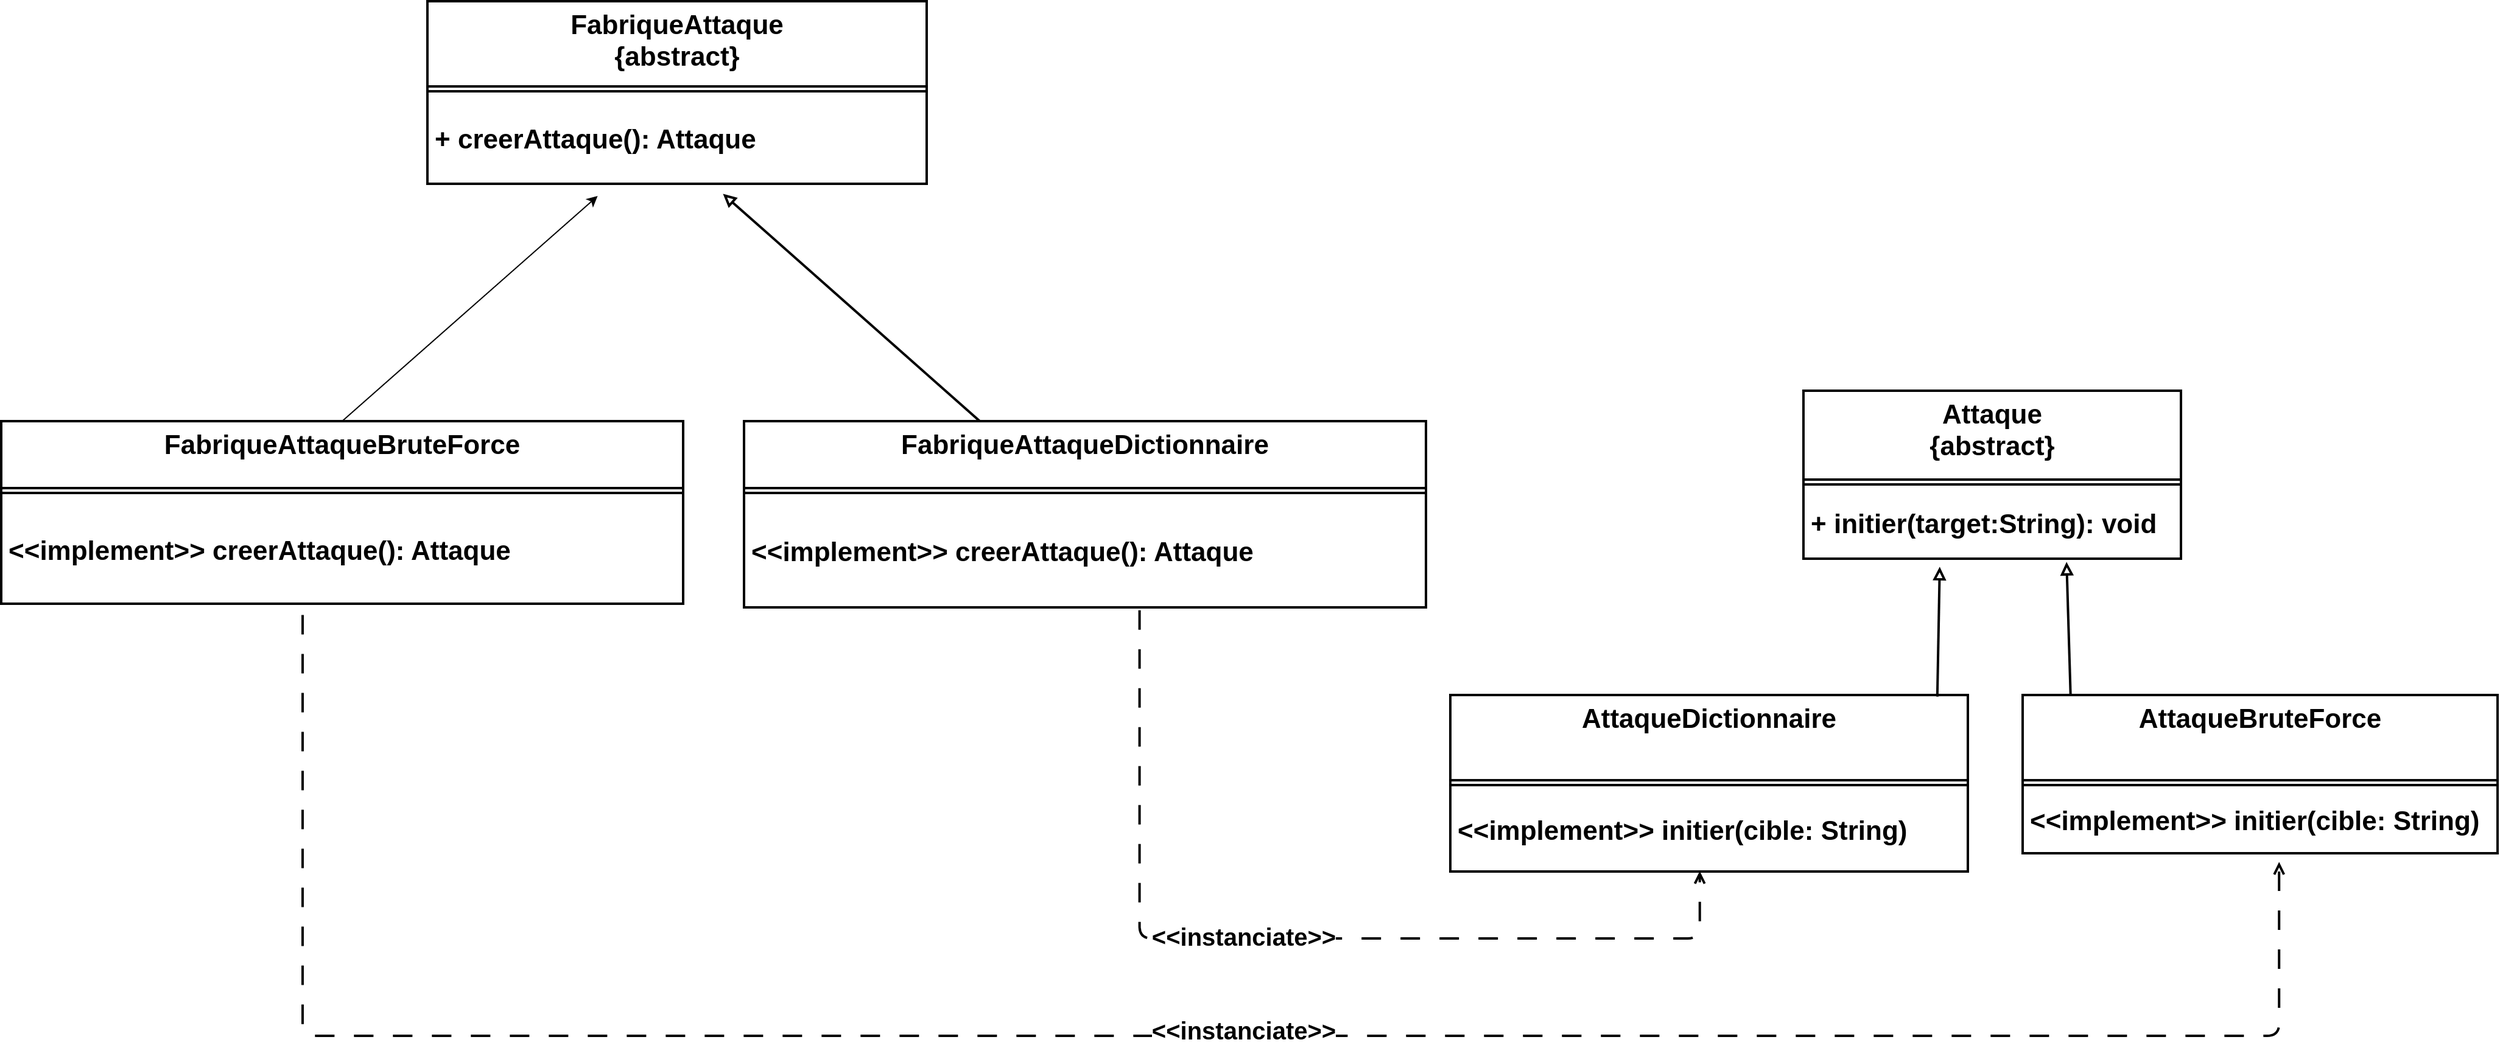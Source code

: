 <mxfile>
    <diagram id="BaIrLfkP0EwjQPq2f7kp" name="Page-1">
        <mxGraphModel dx="2873" dy="1220" grid="1" gridSize="10" guides="1" tooltips="1" connect="1" arrows="1" fold="1" page="1" pageScale="1" pageWidth="850" pageHeight="1100" math="0" shadow="0">
            <root>
                <mxCell id="0"/>
                <mxCell id="1" parent="0"/>
                <mxCell id="25" value="&lt;span&gt;FabriqueAttaque&lt;/span&gt;&lt;div&gt;&lt;span&gt;{abstract}&lt;/span&gt;&lt;/div&gt;" style="swimlane;fontStyle=1;align=center;verticalAlign=top;childLayout=stackLayout;horizontal=1;startSize=70;horizontalStack=0;resizeParent=1;resizeParentMax=0;resizeLast=0;collapsible=0;marginBottom=0;html=1;whiteSpace=wrap;strokeWidth=2;fontSize=22;" parent="1" vertex="1">
                    <mxGeometry x="-460" y="130" width="410" height="150" as="geometry"/>
                </mxCell>
                <mxCell id="30" value="" style="line;strokeWidth=2;fillColor=none;align=left;verticalAlign=middle;spacingTop=-1;spacingLeft=3;spacingRight=3;rotatable=0;labelPosition=right;points=[];portConstraint=eastwest;fontSize=22;fontStyle=1" parent="25" vertex="1">
                    <mxGeometry y="70" width="410" height="8" as="geometry"/>
                </mxCell>
                <mxCell id="32" value="+ creerAttaque(): Attaque" style="text;html=1;strokeColor=none;fillColor=none;align=left;verticalAlign=middle;spacingLeft=4;spacingRight=4;overflow=hidden;rotatable=0;points=[[0,0.5],[1,0.5]];portConstraint=eastwest;whiteSpace=wrap;strokeWidth=2;fontSize=22;fontStyle=1" parent="25" vertex="1">
                    <mxGeometry y="78" width="410" height="72" as="geometry"/>
                </mxCell>
                <mxCell id="37" value="AttaqueDictionnaire" style="swimlane;fontStyle=1;align=center;verticalAlign=top;childLayout=stackLayout;horizontal=1;startSize=70;horizontalStack=0;resizeParent=1;resizeParentMax=0;resizeLast=0;collapsible=0;marginBottom=0;html=1;whiteSpace=wrap;strokeWidth=2;fontSize=22;" parent="1" vertex="1">
                    <mxGeometry x="380" y="700" width="425" height="145" as="geometry"/>
                </mxCell>
                <mxCell id="38" value="" style="line;strokeWidth=2;fillColor=none;align=left;verticalAlign=middle;spacingTop=-1;spacingLeft=3;spacingRight=3;rotatable=0;labelPosition=right;points=[];portConstraint=eastwest;fontSize=22;fontStyle=1" parent="37" vertex="1">
                    <mxGeometry y="70" width="425" height="8" as="geometry"/>
                </mxCell>
                <mxCell id="39" value="&lt;span style=&quot;color: rgb(0, 0, 0);&quot;&gt;&amp;lt;&amp;lt;implement&amp;gt;&amp;gt;&amp;nbsp;&lt;/span&gt;initier(cible: String)" style="text;html=1;strokeColor=none;fillColor=none;align=left;verticalAlign=middle;spacingLeft=4;spacingRight=4;overflow=hidden;rotatable=0;points=[[0,0.5],[1,0.5]];portConstraint=eastwest;whiteSpace=wrap;strokeWidth=2;fontSize=22;fontStyle=1" parent="37" vertex="1">
                    <mxGeometry y="78" width="425" height="67" as="geometry"/>
                </mxCell>
                <mxCell id="55" value="" style="edgeStyle=none;html=1;endArrow=block;endFill=0;entryX=0.697;entryY=1.047;entryDx=0;entryDy=0;strokeWidth=2;fontSize=22;fontStyle=1;exitX=0.101;exitY=0.01;exitDx=0;exitDy=0;entryPerimeter=0;exitPerimeter=0;" parent="1" source="43" target="48" edge="1">
                    <mxGeometry relative="1" as="geometry"/>
                </mxCell>
                <mxCell id="43" value="&lt;span&gt;AttaqueBruteForce&lt;/span&gt;" style="swimlane;fontStyle=1;align=center;verticalAlign=top;childLayout=stackLayout;horizontal=1;startSize=70;horizontalStack=0;resizeParent=1;resizeParentMax=0;resizeLast=0;collapsible=0;marginBottom=0;html=1;whiteSpace=wrap;strokeWidth=2;fontSize=22;" parent="1" vertex="1">
                    <mxGeometry x="850" y="700" width="390" height="130" as="geometry"/>
                </mxCell>
                <mxCell id="44" value="" style="line;strokeWidth=2;fillColor=none;align=left;verticalAlign=middle;spacingTop=-1;spacingLeft=3;spacingRight=3;rotatable=0;labelPosition=right;points=[];portConstraint=eastwest;fontSize=22;fontStyle=1" parent="43" vertex="1">
                    <mxGeometry y="70" width="390" height="8" as="geometry"/>
                </mxCell>
                <mxCell id="45" value="&lt;span style=&quot;color: rgb(0, 0, 0);&quot;&gt;&amp;lt;&amp;lt;implement&amp;gt;&amp;gt;&amp;nbsp;&lt;/span&gt;initier(cible: String)" style="text;html=1;strokeColor=none;fillColor=none;align=left;verticalAlign=middle;spacingLeft=4;spacingRight=4;overflow=hidden;rotatable=0;points=[[0,0.5],[1,0.5]];portConstraint=eastwest;whiteSpace=wrap;strokeWidth=2;fontSize=22;fontStyle=1" parent="43" vertex="1">
                    <mxGeometry y="78" width="390" height="52" as="geometry"/>
                </mxCell>
                <mxCell id="46" value="&lt;span&gt;Attaque&lt;br&gt;{abstract}&lt;/span&gt;" style="swimlane;fontStyle=1;align=center;verticalAlign=top;childLayout=stackLayout;horizontal=1;startSize=73;horizontalStack=0;resizeParent=1;resizeParentMax=0;resizeLast=0;collapsible=0;marginBottom=0;html=1;whiteSpace=wrap;strokeWidth=2;fontSize=22;" parent="1" vertex="1">
                    <mxGeometry x="670" y="450" width="310" height="138" as="geometry"/>
                </mxCell>
                <mxCell id="47" value="" style="line;strokeWidth=2;fillColor=none;align=left;verticalAlign=middle;spacingTop=-1;spacingLeft=3;spacingRight=3;rotatable=0;labelPosition=right;points=[];portConstraint=eastwest;fontSize=22;fontStyle=1" parent="46" vertex="1">
                    <mxGeometry y="73" width="310" height="8" as="geometry"/>
                </mxCell>
                <mxCell id="48" value="+ initier(target:String): void" style="text;html=1;strokeColor=none;fillColor=none;align=left;verticalAlign=middle;spacingLeft=4;spacingRight=4;overflow=hidden;rotatable=0;points=[[0,0.5],[1,0.5]];portConstraint=eastwest;whiteSpace=wrap;strokeWidth=2;fontSize=22;fontStyle=1" parent="46" vertex="1">
                    <mxGeometry y="81" width="310" height="57" as="geometry"/>
                </mxCell>
                <mxCell id="62" style="edgeStyle=orthogonalEdgeStyle;html=1;entryX=0.482;entryY=0.995;entryDx=0;entryDy=0;dashed=1;dashPattern=8 8;strokeWidth=2;endArrow=open;endFill=0;fontSize=22;fontStyle=1;entryPerimeter=0;exitX=0.58;exitY=1.027;exitDx=0;exitDy=0;exitPerimeter=0;" parent="1" source="54" target="39" edge="1">
                    <mxGeometry relative="1" as="geometry">
                        <mxPoint x="125" y="670" as="sourcePoint"/>
                        <Array as="points">
                            <mxPoint x="125" y="900"/>
                            <mxPoint x="585" y="900"/>
                        </Array>
                    </mxGeometry>
                </mxCell>
                <mxCell id="64" value="&amp;lt;&amp;lt;instanciate&amp;gt;&amp;gt;" style="edgeLabel;html=1;align=center;verticalAlign=middle;resizable=0;points=[];fontSize=20;fontStyle=1" parent="62" vertex="1" connectable="0">
                    <mxGeometry x="-0.096" y="2" relative="1" as="geometry">
                        <mxPoint as="offset"/>
                    </mxGeometry>
                </mxCell>
                <mxCell id="52" value="&lt;span&gt;FabriqueAttaqueDictionnaire&lt;/span&gt;" style="swimlane;fontStyle=1;align=center;verticalAlign=top;childLayout=stackLayout;horizontal=1;startSize=55;horizontalStack=0;resizeParent=1;resizeParentMax=0;resizeLast=0;collapsible=0;marginBottom=0;html=1;whiteSpace=wrap;strokeWidth=2;fontSize=22;" parent="1" vertex="1">
                    <mxGeometry x="-200" y="475" width="560" height="153" as="geometry"/>
                </mxCell>
                <mxCell id="53" value="" style="line;strokeWidth=2;fillColor=none;align=left;verticalAlign=middle;spacingTop=-1;spacingLeft=3;spacingRight=3;rotatable=0;labelPosition=right;points=[];portConstraint=eastwest;fontSize=22;fontStyle=1" parent="52" vertex="1">
                    <mxGeometry y="55" width="560" height="8" as="geometry"/>
                </mxCell>
                <mxCell id="54" value="&amp;lt;&amp;lt;implement&amp;gt;&amp;gt; creerAttaque(): Attaque" style="text;html=1;strokeColor=none;fillColor=none;align=left;verticalAlign=middle;spacingLeft=4;spacingRight=4;overflow=hidden;rotatable=0;points=[[0,0.5],[1,0.5]];portConstraint=eastwest;whiteSpace=wrap;strokeWidth=2;fontSize=22;fontStyle=1" parent="52" vertex="1">
                    <mxGeometry y="63" width="560" height="90" as="geometry"/>
                </mxCell>
                <mxCell id="56" style="edgeStyle=none;html=1;entryX=0.361;entryY=1.117;entryDx=0;entryDy=0;endArrow=block;endFill=0;strokeWidth=2;fontSize=22;fontStyle=1;exitX=0.941;exitY=0.009;exitDx=0;exitDy=0;exitPerimeter=0;entryPerimeter=0;" parent="1" source="37" target="48" edge="1">
                    <mxGeometry relative="1" as="geometry"/>
                </mxCell>
                <mxCell id="57" style="edgeStyle=none;html=1;entryX=0.592;entryY=1.115;entryDx=0;entryDy=0;entryPerimeter=0;endArrow=block;endFill=0;strokeWidth=2;fontSize=22;fontStyle=1" parent="1" source="52" target="32" edge="1">
                    <mxGeometry relative="1" as="geometry"/>
                </mxCell>
                <mxCell id="61" style="edgeStyle=orthogonalEdgeStyle;html=1;endArrow=open;endFill=0;dashed=1;strokeWidth=2;fontSize=22;fontStyle=1;dashPattern=8 8;entryX=0.54;entryY=1.138;entryDx=0;entryDy=0;entryPerimeter=0;exitX=0.442;exitY=1.107;exitDx=0;exitDy=0;exitPerimeter=0;" parent="1" source="67" target="45" edge="1">
                    <mxGeometry relative="1" as="geometry">
                        <mxPoint x="880" y="1030" as="targetPoint"/>
                        <mxPoint x="-14" y="660" as="sourcePoint"/>
                        <Array as="points">
                            <mxPoint x="-562" y="980"/>
                            <mxPoint x="1061" y="980"/>
                        </Array>
                    </mxGeometry>
                </mxCell>
                <mxCell id="63" value="&amp;lt;&amp;lt;instanciate&amp;gt;&amp;gt;" style="edgeLabel;html=1;align=center;verticalAlign=middle;resizable=0;points=[];fontSize=20;fontStyle=1" parent="61" vertex="1" connectable="0">
                    <mxGeometry x="0.059" y="5" relative="1" as="geometry">
                        <mxPoint as="offset"/>
                    </mxGeometry>
                </mxCell>
                <mxCell id="65" value="&lt;span&gt;FabriqueAttaqueBruteForce&lt;/span&gt;" style="swimlane;fontStyle=1;align=center;verticalAlign=top;childLayout=stackLayout;horizontal=1;startSize=55;horizontalStack=0;resizeParent=1;resizeParentMax=0;resizeLast=0;collapsible=0;marginBottom=0;html=1;whiteSpace=wrap;strokeWidth=2;fontSize=22;" vertex="1" parent="1">
                    <mxGeometry x="-810" y="475" width="560" height="150" as="geometry"/>
                </mxCell>
                <mxCell id="66" value="" style="line;strokeWidth=2;fillColor=none;align=left;verticalAlign=middle;spacingTop=-1;spacingLeft=3;spacingRight=3;rotatable=0;labelPosition=right;points=[];portConstraint=eastwest;fontSize=22;fontStyle=1" vertex="1" parent="65">
                    <mxGeometry y="55" width="560" height="8" as="geometry"/>
                </mxCell>
                <mxCell id="67" value="&amp;lt;&amp;lt;implement&amp;gt;&amp;gt; creerAttaque(): Attaque" style="text;html=1;strokeColor=none;fillColor=none;align=left;verticalAlign=middle;spacingLeft=4;spacingRight=4;overflow=hidden;rotatable=0;points=[[0,0.5],[1,0.5]];portConstraint=eastwest;whiteSpace=wrap;strokeWidth=2;fontSize=22;fontStyle=1" vertex="1" parent="65">
                    <mxGeometry y="63" width="560" height="87" as="geometry"/>
                </mxCell>
                <mxCell id="68" style="edgeStyle=none;html=1;exitX=0.5;exitY=0;exitDx=0;exitDy=0;entryX=0.341;entryY=1.139;entryDx=0;entryDy=0;entryPerimeter=0;" edge="1" parent="1" source="65" target="32">
                    <mxGeometry relative="1" as="geometry"/>
                </mxCell>
            </root>
        </mxGraphModel>
    </diagram>
</mxfile>